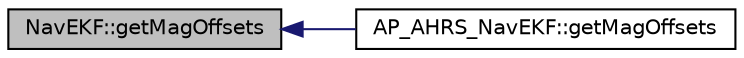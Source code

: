 digraph "NavEKF::getMagOffsets"
{
 // INTERACTIVE_SVG=YES
  edge [fontname="Helvetica",fontsize="10",labelfontname="Helvetica",labelfontsize="10"];
  node [fontname="Helvetica",fontsize="10",shape=record];
  rankdir="LR";
  Node1 [label="NavEKF::getMagOffsets",height=0.2,width=0.4,color="black", fillcolor="grey75", style="filled", fontcolor="black"];
  Node1 -> Node2 [dir="back",color="midnightblue",fontsize="10",style="solid",fontname="Helvetica"];
  Node2 [label="AP_AHRS_NavEKF::getMagOffsets",height=0.2,width=0.4,color="black", fillcolor="white", style="filled",URL="$classAP__AHRS__NavEKF.html#ab2a1fbab34ad6170fe31daed8e604d2f"];
}
